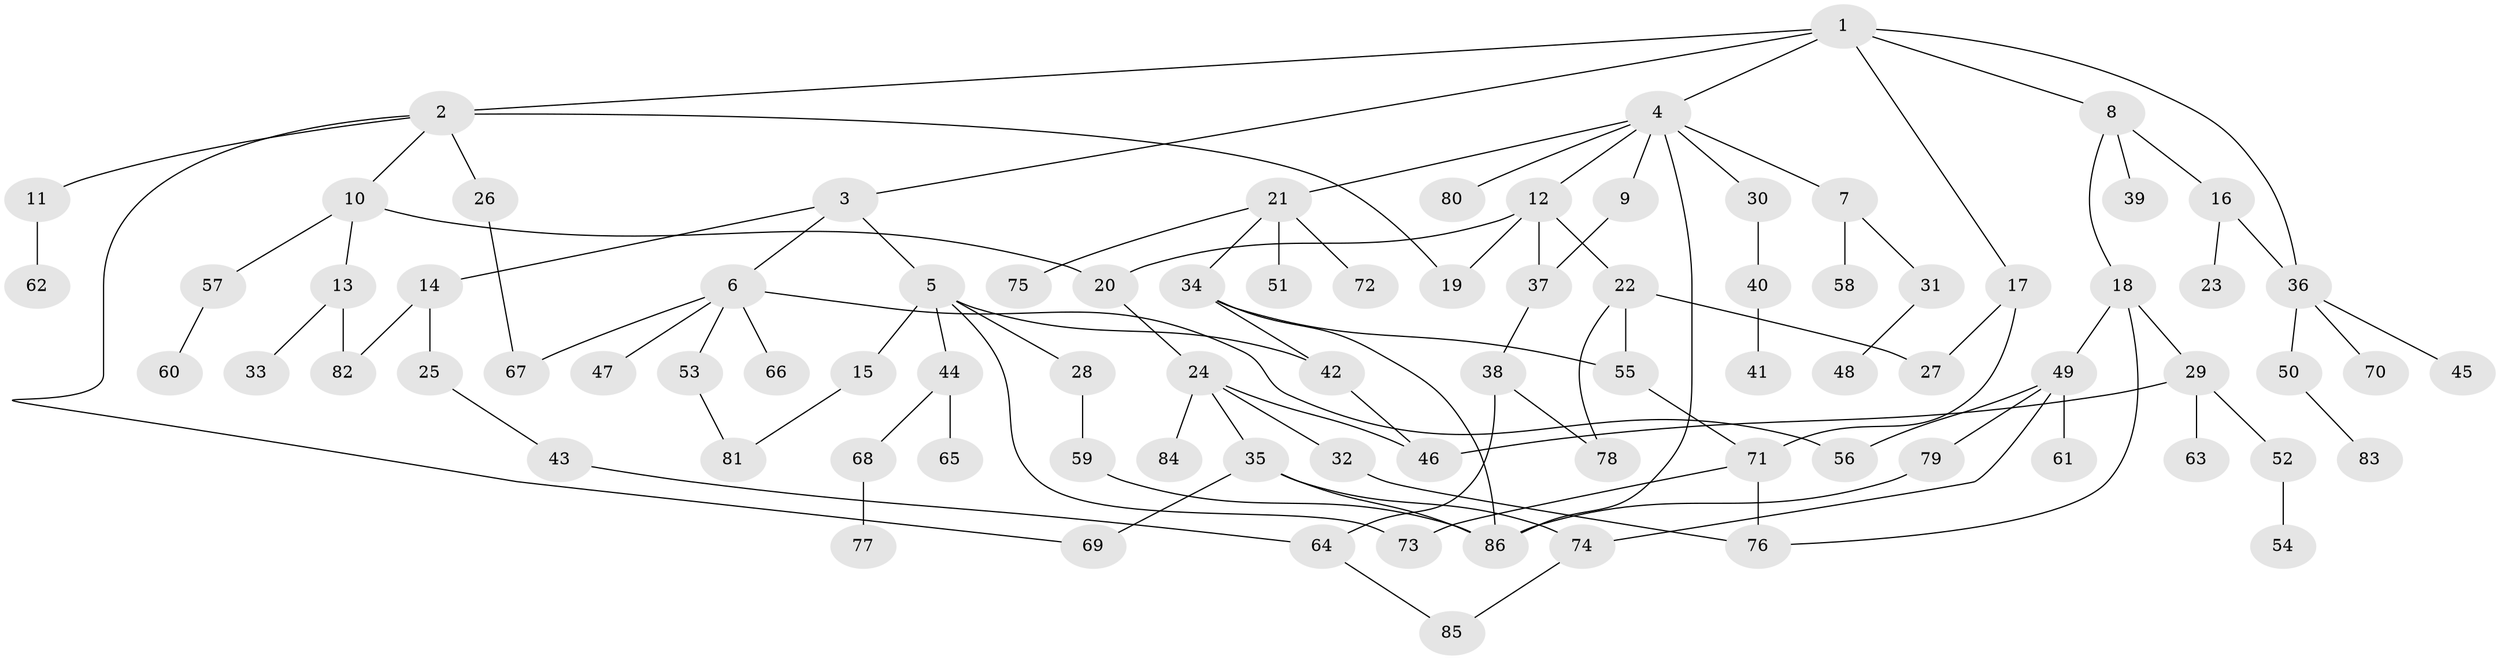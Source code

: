 // Generated by graph-tools (version 1.1) at 2025/34/03/09/25 02:34:15]
// undirected, 86 vertices, 111 edges
graph export_dot {
graph [start="1"]
  node [color=gray90,style=filled];
  1;
  2;
  3;
  4;
  5;
  6;
  7;
  8;
  9;
  10;
  11;
  12;
  13;
  14;
  15;
  16;
  17;
  18;
  19;
  20;
  21;
  22;
  23;
  24;
  25;
  26;
  27;
  28;
  29;
  30;
  31;
  32;
  33;
  34;
  35;
  36;
  37;
  38;
  39;
  40;
  41;
  42;
  43;
  44;
  45;
  46;
  47;
  48;
  49;
  50;
  51;
  52;
  53;
  54;
  55;
  56;
  57;
  58;
  59;
  60;
  61;
  62;
  63;
  64;
  65;
  66;
  67;
  68;
  69;
  70;
  71;
  72;
  73;
  74;
  75;
  76;
  77;
  78;
  79;
  80;
  81;
  82;
  83;
  84;
  85;
  86;
  1 -- 2;
  1 -- 3;
  1 -- 4;
  1 -- 8;
  1 -- 17;
  1 -- 36;
  2 -- 10;
  2 -- 11;
  2 -- 19;
  2 -- 26;
  2 -- 69;
  3 -- 5;
  3 -- 6;
  3 -- 14;
  4 -- 7;
  4 -- 9;
  4 -- 12;
  4 -- 21;
  4 -- 30;
  4 -- 80;
  4 -- 86;
  5 -- 15;
  5 -- 28;
  5 -- 42;
  5 -- 44;
  5 -- 73;
  6 -- 47;
  6 -- 53;
  6 -- 56;
  6 -- 66;
  6 -- 67;
  7 -- 31;
  7 -- 58;
  8 -- 16;
  8 -- 18;
  8 -- 39;
  9 -- 37;
  10 -- 13;
  10 -- 20;
  10 -- 57;
  11 -- 62;
  12 -- 22;
  12 -- 37;
  12 -- 19;
  12 -- 20;
  13 -- 33;
  13 -- 82;
  14 -- 25;
  14 -- 82;
  15 -- 81;
  16 -- 23;
  16 -- 36;
  17 -- 27;
  17 -- 71;
  18 -- 29;
  18 -- 49;
  18 -- 76;
  20 -- 24;
  21 -- 34;
  21 -- 51;
  21 -- 72;
  21 -- 75;
  22 -- 78;
  22 -- 55;
  22 -- 27;
  24 -- 32;
  24 -- 35;
  24 -- 84;
  24 -- 46;
  25 -- 43;
  26 -- 67;
  28 -- 59;
  29 -- 52;
  29 -- 63;
  29 -- 46;
  30 -- 40;
  31 -- 48;
  32 -- 76;
  34 -- 55;
  34 -- 42;
  34 -- 86;
  35 -- 86;
  35 -- 69;
  35 -- 74;
  36 -- 45;
  36 -- 50;
  36 -- 70;
  37 -- 38;
  38 -- 64;
  38 -- 78;
  40 -- 41;
  42 -- 46;
  43 -- 64;
  44 -- 65;
  44 -- 68;
  49 -- 61;
  49 -- 74;
  49 -- 79;
  49 -- 56;
  50 -- 83;
  52 -- 54;
  53 -- 81;
  55 -- 71;
  57 -- 60;
  59 -- 86;
  64 -- 85;
  68 -- 77;
  71 -- 73;
  71 -- 76;
  74 -- 85;
  79 -- 86;
}
